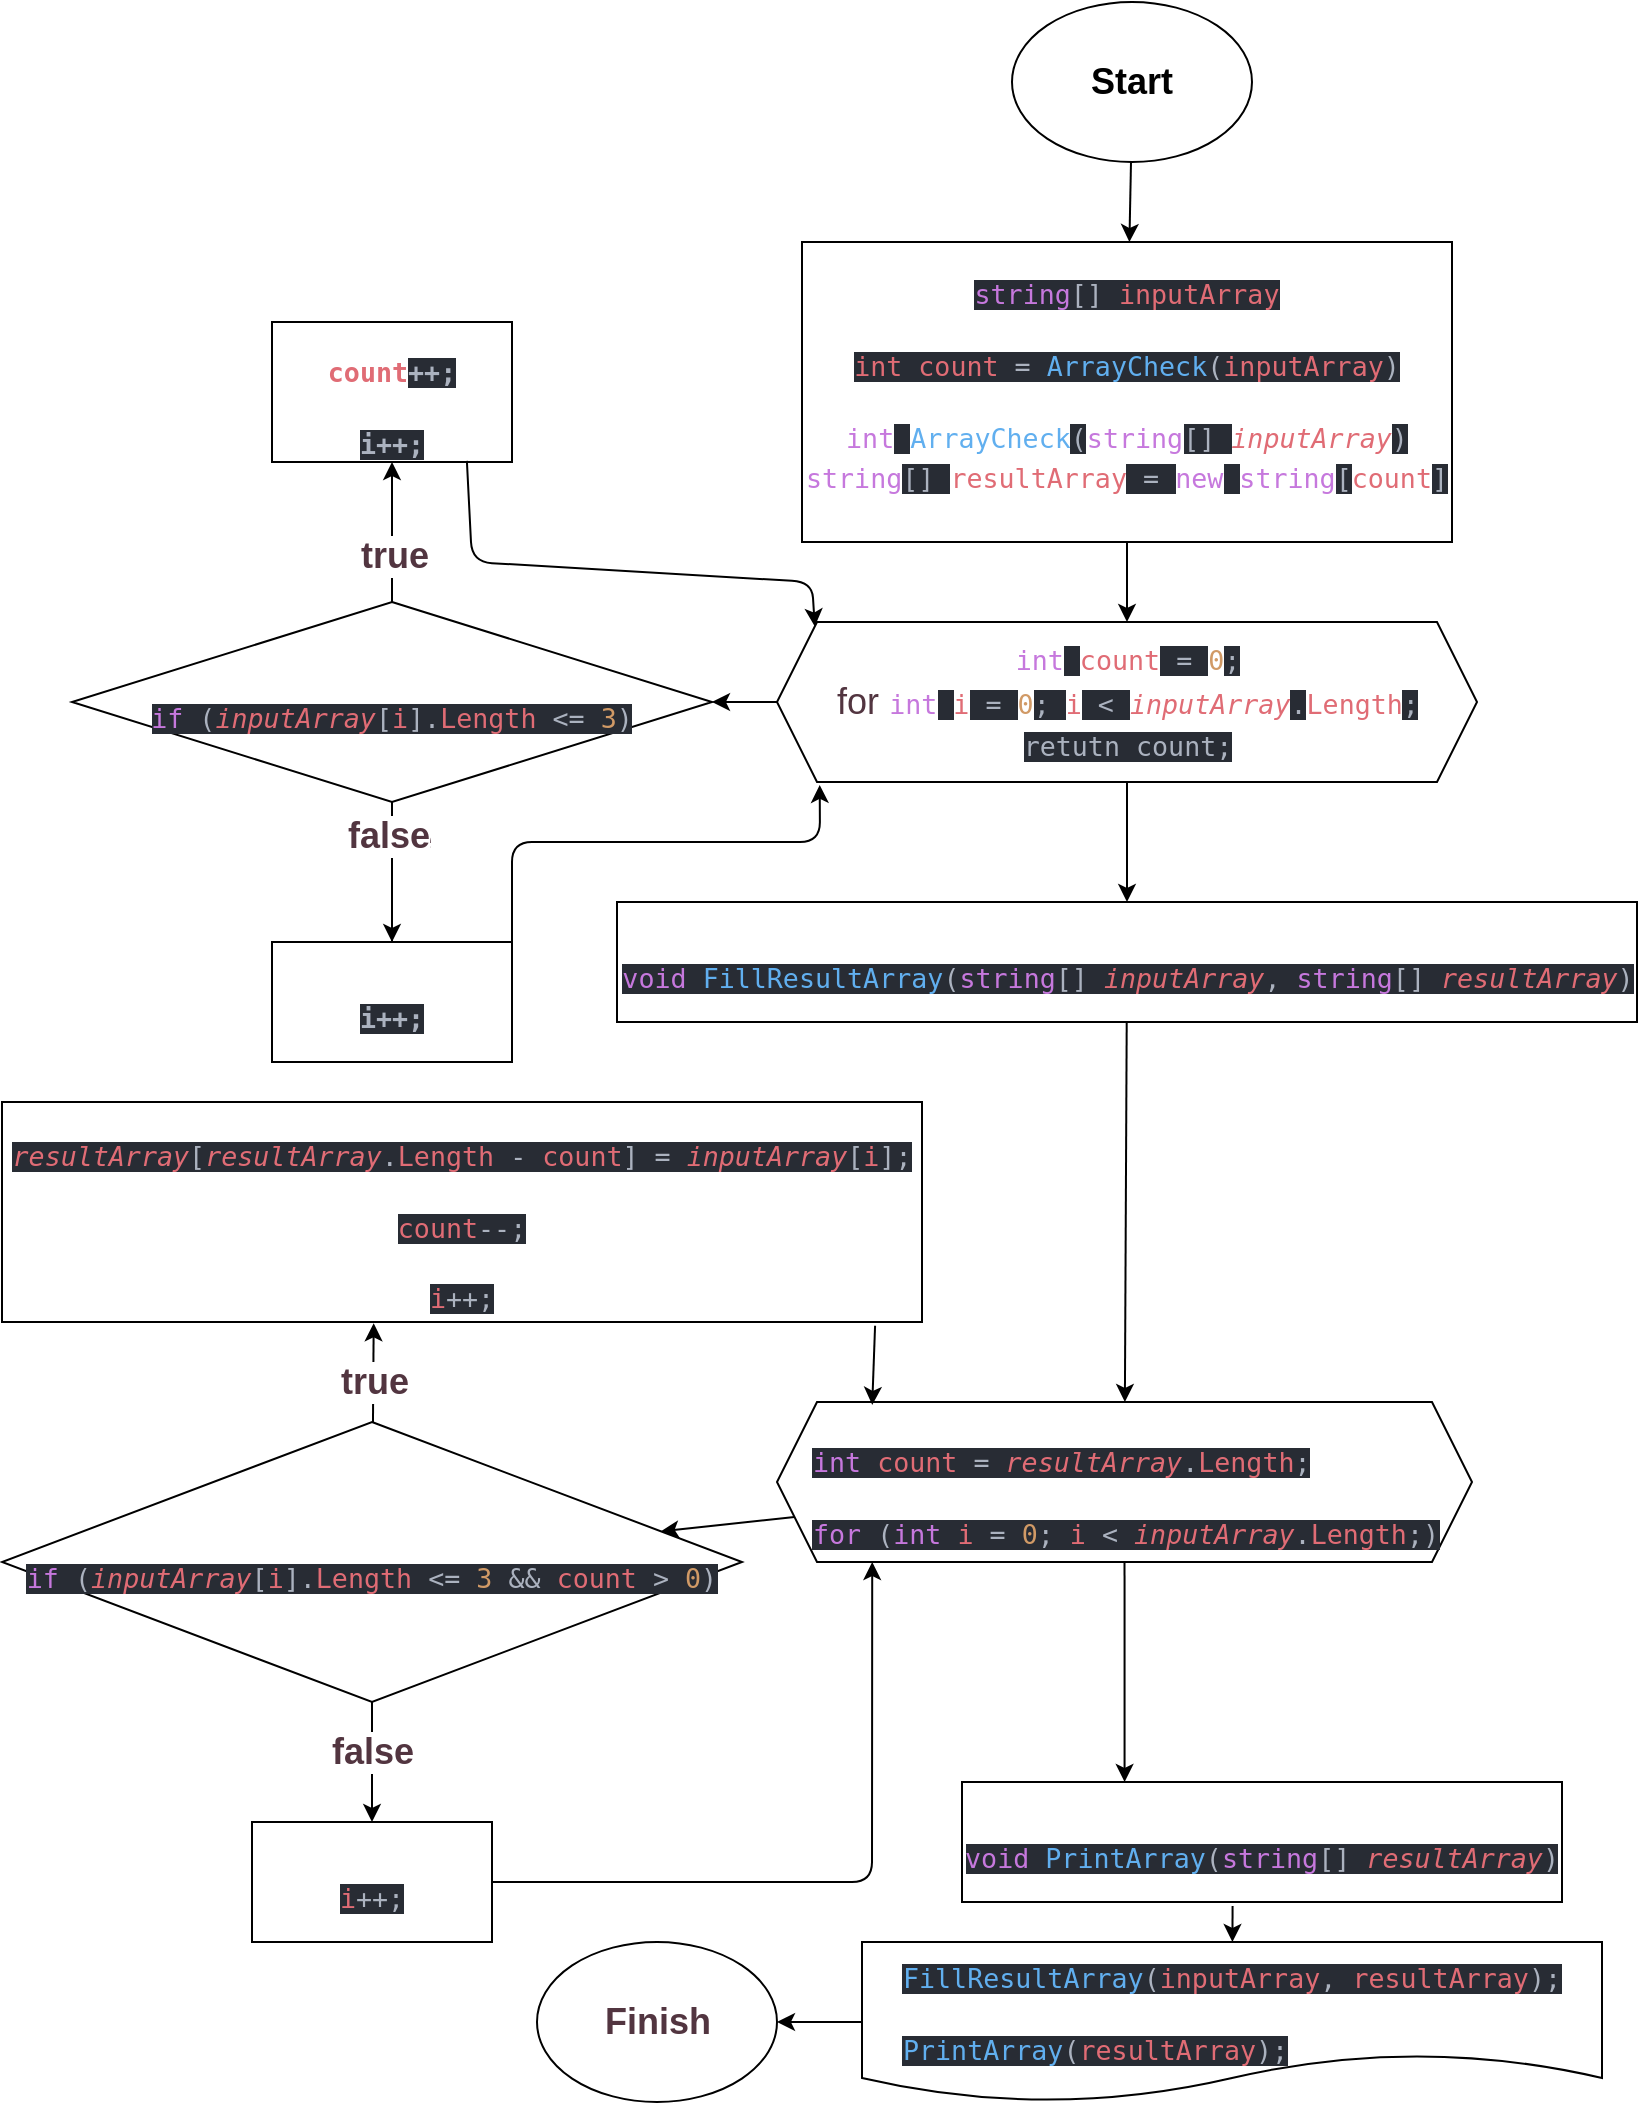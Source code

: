 <mxfile>
    <diagram id="GdewEGm6CWDdLfYEHH-7" name="Page-1">
        <mxGraphModel dx="2154" dy="884" grid="1" gridSize="10" guides="1" tooltips="1" connect="1" arrows="1" fold="1" page="1" pageScale="1" pageWidth="850" pageHeight="1100" math="0" shadow="0">
            <root>
                <mxCell id="0"/>
                <mxCell id="1" parent="0"/>
                <mxCell id="4" value="" style="edgeStyle=none;html=1;fontSize=18;" edge="1" parent="1" source="2" target="3">
                    <mxGeometry relative="1" as="geometry"/>
                </mxCell>
                <mxCell id="2" value="&lt;font style=&quot;font-size: 18px;&quot;&gt;&lt;b&gt;Start&lt;/b&gt;&lt;/font&gt;" style="ellipse;whiteSpace=wrap;html=1;" vertex="1" parent="1">
                    <mxGeometry x="-335" width="120" height="80" as="geometry"/>
                </mxCell>
                <mxCell id="7" value="" style="edgeStyle=none;html=1;fontSize=18;fontColor=#523540;" edge="1" parent="1" source="3">
                    <mxGeometry relative="1" as="geometry">
                        <mxPoint x="-275.833" y="240" as="targetPoint"/>
                    </mxGeometry>
                </mxCell>
                <mxCell id="14" value="" style="edgeStyle=none;html=1;fontSize=18;fontColor=#523540;" edge="1" parent="1" source="3" target="13">
                    <mxGeometry relative="1" as="geometry"/>
                </mxCell>
                <mxCell id="3" value="&lt;p style=&quot;line-height: 0.5cm; margin-bottom: 0cm; background: transparent; color: rgb(0, 0, 0); font-size: medium;&quot;&gt;&lt;font color=&quot;#abb2bf&quot;&gt;&lt;font face=&quot;Droid Sans Mono, monospace, monospace&quot;&gt;&lt;font style=&quot;font-size: 10pt;&quot;&gt;&lt;span style=&quot;background: rgb(40, 44, 52);&quot;&gt;&lt;font color=&quot;#c678dd&quot;&gt;string&lt;/font&gt;[] &lt;font color=&quot;#e06c75&quot;&gt;inputArray&lt;/font&gt;&lt;/span&gt;&lt;/font&gt;&lt;/font&gt;&lt;/font&gt;&lt;/p&gt;&lt;p style=&quot;line-height: 0.5cm; margin-bottom: 0cm; background: transparent; color: rgb(0, 0, 0); font-size: medium;&quot;&gt;&lt;font color=&quot;#abb2bf&quot;&gt;&lt;font face=&quot;Droid Sans Mono, monospace, monospace&quot;&gt;&lt;font style=&quot;font-size: 10pt;&quot;&gt;&lt;span style=&quot;background: rgb(40, 44, 52);&quot;&gt;&lt;font color=&quot;#e06c75&quot;&gt;int count&lt;/font&gt; = &lt;font color=&quot;#61afef&quot;&gt;ArrayCheck&lt;/font&gt;(&lt;font color=&quot;#e06c75&quot;&gt;inputArray&lt;/font&gt;)&lt;/span&gt;&lt;/font&gt;&lt;/font&gt;&lt;/font&gt;&lt;/p&gt;&lt;p style=&quot;line-height: 0.5cm; margin-bottom: 0cm; background: transparent; color: rgb(0, 0, 0); font-size: medium;&quot;&gt;&lt;font style=&quot;font-family: &amp;quot;Droid Sans Mono&amp;quot;, monospace, monospace; font-size: 13.333px; text-align: start;&quot; color=&quot;#c678dd&quot;&gt;int&lt;/font&gt;&lt;span style=&quot;color: rgb(171, 178, 191); font-family: &amp;quot;Droid Sans Mono&amp;quot;, monospace, monospace; font-size: 13.333px; text-align: start; background-color: rgb(40, 44, 52);&quot;&gt;&amp;nbsp;&lt;/span&gt;&lt;font style=&quot;font-family: &amp;quot;Droid Sans Mono&amp;quot;, monospace, monospace; font-size: 13.333px; text-align: start;&quot; color=&quot;#61afef&quot;&gt;ArrayCheck&lt;/font&gt;&lt;span style=&quot;color: rgb(171, 178, 191); font-family: &amp;quot;Droid Sans Mono&amp;quot;, monospace, monospace; font-size: 13.333px; text-align: start; background-color: rgb(40, 44, 52);&quot;&gt;(&lt;/span&gt;&lt;font style=&quot;font-family: &amp;quot;Droid Sans Mono&amp;quot;, monospace, monospace; font-size: 13.333px; text-align: start;&quot; color=&quot;#c678dd&quot;&gt;string&lt;/font&gt;&lt;span style=&quot;color: rgb(171, 178, 191); font-family: &amp;quot;Droid Sans Mono&amp;quot;, monospace, monospace; font-size: 13.333px; text-align: start; background-color: rgb(40, 44, 52);&quot;&gt;[]&amp;nbsp;&lt;/span&gt;&lt;font style=&quot;font-family: &amp;quot;Droid Sans Mono&amp;quot;, monospace, monospace; font-size: 13.333px; text-align: start;&quot; color=&quot;#e06c75&quot;&gt;&lt;i&gt;inputArray&lt;/i&gt;&lt;/font&gt;&lt;span style=&quot;color: rgb(171, 178, 191); font-family: &amp;quot;Droid Sans Mono&amp;quot;, monospace, monospace; font-size: 13.333px; text-align: start; background-color: rgb(40, 44, 52);&quot;&gt;)&lt;br&gt;&lt;/span&gt;&lt;font style=&quot;font-family: &amp;quot;Droid Sans Mono&amp;quot;, monospace, monospace; font-size: 13.333px; text-align: start;&quot; color=&quot;#c678dd&quot;&gt;string&lt;/font&gt;&lt;span style=&quot;color: rgb(171, 178, 191); font-family: &amp;quot;Droid Sans Mono&amp;quot;, monospace, monospace; font-size: 13.333px; text-align: start; background-color: rgb(40, 44, 52);&quot;&gt;[]&amp;nbsp;&lt;/span&gt;&lt;font style=&quot;font-family: &amp;quot;Droid Sans Mono&amp;quot;, monospace, monospace; font-size: 13.333px; text-align: start;&quot; color=&quot;#e06c75&quot;&gt;resultArray&lt;/font&gt;&lt;span style=&quot;color: rgb(171, 178, 191); font-family: &amp;quot;Droid Sans Mono&amp;quot;, monospace, monospace; font-size: 13.333px; text-align: start; background-color: rgb(40, 44, 52);&quot;&gt;&amp;nbsp;=&amp;nbsp;&lt;/span&gt;&lt;font style=&quot;font-family: &amp;quot;Droid Sans Mono&amp;quot;, monospace, monospace; font-size: 13.333px; text-align: start;&quot; color=&quot;#c678dd&quot;&gt;new&lt;/font&gt;&lt;span style=&quot;color: rgb(171, 178, 191); font-family: &amp;quot;Droid Sans Mono&amp;quot;, monospace, monospace; font-size: 13.333px; text-align: start; background-color: rgb(40, 44, 52);&quot;&gt;&amp;nbsp;&lt;/span&gt;&lt;font style=&quot;font-family: &amp;quot;Droid Sans Mono&amp;quot;, monospace, monospace; font-size: 13.333px; text-align: start;&quot; color=&quot;#c678dd&quot;&gt;string&lt;/font&gt;&lt;span style=&quot;color: rgb(171, 178, 191); font-family: &amp;quot;Droid Sans Mono&amp;quot;, monospace, monospace; font-size: 13.333px; text-align: start; background-color: rgb(40, 44, 52);&quot;&gt;[&lt;/span&gt;&lt;font style=&quot;font-family: &amp;quot;Droid Sans Mono&amp;quot;, monospace, monospace; font-size: 13.333px; text-align: start;&quot; color=&quot;#e06c75&quot;&gt;count&lt;/font&gt;&lt;span style=&quot;color: rgb(171, 178, 191); font-family: &amp;quot;Droid Sans Mono&amp;quot;, monospace, monospace; font-size: 13.333px; text-align: start; background-color: rgb(40, 44, 52);&quot;&gt;]&lt;/span&gt;&lt;/p&gt;&lt;font style=&quot;font-family: &amp;quot;Droid Sans Mono&amp;quot;, monospace, monospace; font-size: 13.333px; text-align: start;&quot; color=&quot;#c678dd&quot;&gt;&lt;br&gt;&lt;/font&gt;" style="rounded=0;whiteSpace=wrap;html=1;fontSize=18;align=center;" vertex="1" parent="1">
                    <mxGeometry x="-440" y="120" width="325" height="150" as="geometry"/>
                </mxCell>
                <mxCell id="28" value="" style="edgeStyle=none;html=1;fontSize=18;fontColor=#523540;fillColor=#FF0000;" edge="1" parent="1" source="10" target="26">
                    <mxGeometry relative="1" as="geometry"/>
                </mxCell>
                <mxCell id="29" value="&lt;b&gt;true&lt;/b&gt;" style="edgeLabel;html=1;align=center;verticalAlign=middle;resizable=0;points=[];fontSize=18;fontColor=#523540;" vertex="1" connectable="0" parent="28">
                    <mxGeometry x="-0.329" y="-1" relative="1" as="geometry">
                        <mxPoint as="offset"/>
                    </mxGeometry>
                </mxCell>
                <mxCell id="31" value="" style="edgeStyle=none;html=1;fontSize=18;fontColor=#523540;fillColor=#FF0000;" edge="1" parent="1" source="10" target="27">
                    <mxGeometry relative="1" as="geometry"/>
                </mxCell>
                <mxCell id="32" value="&lt;b&gt;false&lt;/b&gt;" style="edgeLabel;html=1;align=center;verticalAlign=middle;resizable=0;points=[];fontSize=18;fontColor=#523540;" vertex="1" connectable="0" parent="31">
                    <mxGeometry x="-0.465" y="-1" relative="1" as="geometry">
                        <mxPoint as="offset"/>
                    </mxGeometry>
                </mxCell>
                <mxCell id="10" value="&lt;p style=&quot;line-height: 0.5cm; margin-bottom: 0cm; background: transparent; color: rgb(0, 0, 0); font-size: medium;&quot;&gt;&lt;font color=&quot;#abb2bf&quot;&gt;&lt;font face=&quot;Droid Sans Mono, monospace, monospace&quot;&gt;&lt;font style=&quot;font-size: 10pt;&quot;&gt;&lt;span style=&quot;background: rgb(40, 44, 52);&quot;&gt;&lt;font color=&quot;#c678dd&quot;&gt;&lt;br&gt;&lt;/font&gt;&lt;/span&gt;&lt;/font&gt;&lt;/font&gt;&lt;/font&gt;&lt;/p&gt;&lt;p style=&quot;line-height: 0.5cm; margin-bottom: 0cm; background: transparent; color: rgb(0, 0, 0); font-size: medium;&quot;&gt;&lt;font color=&quot;#abb2bf&quot;&gt;&lt;font face=&quot;Droid Sans Mono, monospace, monospace&quot;&gt;&lt;font style=&quot;font-size: 10pt;&quot;&gt;&lt;span style=&quot;background: rgb(40, 44, 52);&quot;&gt;&lt;font color=&quot;#c678dd&quot;&gt;if&lt;/font&gt; (&lt;font color=&quot;#e06c75&quot;&gt;&lt;i&gt;inputArray&lt;/i&gt;&lt;/font&gt;[&lt;font color=&quot;#e06c75&quot;&gt;i&lt;/font&gt;].&lt;font color=&quot;#e06c75&quot;&gt;Length&lt;/font&gt; &amp;lt;= &lt;font color=&quot;#d19a66&quot;&gt;3&lt;/font&gt;)&lt;/span&gt;&lt;/font&gt;&lt;/font&gt;&lt;/font&gt;&lt;/p&gt;&lt;p style=&quot;line-height: 0.5cm; margin-bottom: 0cm; background: transparent; color: rgb(0, 0, 0); font-size: medium;&quot;&gt;&lt;br&gt;&lt;/p&gt;" style="rhombus;whiteSpace=wrap;html=1;fontSize=18;fontColor=#523540;align=center;" vertex="1" parent="1">
                    <mxGeometry x="-805" y="300" width="320" height="100" as="geometry"/>
                </mxCell>
                <mxCell id="15" value="" style="edgeStyle=none;html=1;fontSize=18;fontColor=#523540;" edge="1" parent="1" source="13" target="10">
                    <mxGeometry relative="1" as="geometry"/>
                </mxCell>
                <mxCell id="40" value="" style="edgeStyle=none;html=1;fontSize=18;fontColor=#523540;fillColor=#FF0000;" edge="1" parent="1" source="13" target="19">
                    <mxGeometry relative="1" as="geometry"/>
                </mxCell>
                <mxCell id="13" value="&lt;font style=&quot;font-size: 10pt; font-family: &amp;quot;Droid Sans Mono&amp;quot;, monospace, monospace; text-align: start;&quot; color=&quot;#c678dd&quot;&gt;int&lt;/font&gt;&lt;span style=&quot;background-color: rgb(40, 44, 52); font-size: 10pt; font-family: &amp;quot;Droid Sans Mono&amp;quot;, monospace, monospace; color: rgb(171, 178, 191); text-align: start;&quot;&gt; &lt;/span&gt;&lt;font style=&quot;font-size: 10pt; font-family: &amp;quot;Droid Sans Mono&amp;quot;, monospace, monospace; text-align: start;&quot; color=&quot;#e06c75&quot;&gt;count&lt;/font&gt;&lt;span style=&quot;background-color: rgb(40, 44, 52); font-size: 10pt; font-family: &amp;quot;Droid Sans Mono&amp;quot;, monospace, monospace; color: rgb(171, 178, 191); text-align: start;&quot;&gt; = &lt;/span&gt;&lt;font style=&quot;font-size: 10pt; font-family: &amp;quot;Droid Sans Mono&amp;quot;, monospace, monospace; text-align: start;&quot; color=&quot;#d19a66&quot;&gt;0&lt;/font&gt;&lt;span style=&quot;background-color: rgb(40, 44, 52); font-size: 10pt; font-family: &amp;quot;Droid Sans Mono&amp;quot;, monospace, monospace; color: rgb(171, 178, 191); text-align: start;&quot;&gt;;&lt;br&gt;&lt;/span&gt;for&amp;nbsp;&lt;font style=&quot;font-size: 10pt; font-family: &amp;quot;Droid Sans Mono&amp;quot;, monospace, monospace; text-align: start;&quot; color=&quot;#c678dd&quot;&gt;int&lt;/font&gt;&lt;span style=&quot;background-color: rgb(40, 44, 52); font-size: 10pt; font-family: &amp;quot;Droid Sans Mono&amp;quot;, monospace, monospace; color: rgb(171, 178, 191); text-align: start;&quot;&gt; &lt;/span&gt;&lt;font style=&quot;font-size: 10pt; font-family: &amp;quot;Droid Sans Mono&amp;quot;, monospace, monospace; text-align: start;&quot; color=&quot;#e06c75&quot;&gt;i&lt;/font&gt;&lt;span style=&quot;background-color: rgb(40, 44, 52); font-size: 10pt; font-family: &amp;quot;Droid Sans Mono&amp;quot;, monospace, monospace; color: rgb(171, 178, 191); text-align: start;&quot;&gt; = &lt;/span&gt;&lt;font style=&quot;font-size: 10pt; font-family: &amp;quot;Droid Sans Mono&amp;quot;, monospace, monospace; text-align: start;&quot; color=&quot;#d19a66&quot;&gt;0&lt;/font&gt;&lt;span style=&quot;background-color: rgb(40, 44, 52); font-size: 10pt; font-family: &amp;quot;Droid Sans Mono&amp;quot;, monospace, monospace; color: rgb(171, 178, 191); text-align: start;&quot;&gt;; &lt;/span&gt;&lt;font style=&quot;font-size: 10pt; font-family: &amp;quot;Droid Sans Mono&amp;quot;, monospace, monospace; text-align: start;&quot; color=&quot;#e06c75&quot;&gt;i&lt;/font&gt;&lt;span style=&quot;background-color: rgb(40, 44, 52); font-size: 10pt; font-family: &amp;quot;Droid Sans Mono&amp;quot;, monospace, monospace; color: rgb(171, 178, 191); text-align: start;&quot;&gt; &amp;lt; &lt;/span&gt;&lt;font style=&quot;font-size: 10pt; font-family: &amp;quot;Droid Sans Mono&amp;quot;, monospace, monospace; text-align: start;&quot; color=&quot;#e06c75&quot;&gt;&lt;i&gt;inputArray&lt;/i&gt;&lt;/font&gt;&lt;span style=&quot;background-color: rgb(40, 44, 52); font-size: 10pt; font-family: &amp;quot;Droid Sans Mono&amp;quot;, monospace, monospace; color: rgb(171, 178, 191); text-align: start;&quot;&gt;.&lt;/span&gt;&lt;font style=&quot;font-size: 10pt; font-family: &amp;quot;Droid Sans Mono&amp;quot;, monospace, monospace; text-align: start;&quot; color=&quot;#e06c75&quot;&gt;Length&lt;/font&gt;&lt;span style=&quot;background-color: rgb(40, 44, 52); font-size: 10pt; font-family: &amp;quot;Droid Sans Mono&amp;quot;, monospace, monospace; color: rgb(171, 178, 191); text-align: start;&quot;&gt;;&lt;br&gt;&lt;/span&gt;&lt;span style=&quot;background-color: rgb(40, 44, 52); font-size: 10pt; font-family: &amp;quot;Droid Sans Mono&amp;quot;, monospace, monospace; color: rgb(171, 178, 191); text-align: start;&quot;&gt;retutn count;&lt;br&gt;&lt;/span&gt;" style="shape=hexagon;perimeter=hexagonPerimeter2;whiteSpace=wrap;html=1;fixedSize=1;fontSize=18;fontColor=#523540;" vertex="1" parent="1">
                    <mxGeometry x="-452.5" y="310" width="350" height="80" as="geometry"/>
                </mxCell>
                <mxCell id="24" value="" style="edgeStyle=none;html=1;fontSize=18;fontColor=#523540;fillColor=#FF0000;" edge="1" parent="1" source="19" target="23">
                    <mxGeometry relative="1" as="geometry"/>
                </mxCell>
                <mxCell id="19" value="&lt;p style=&quot;line-height: 0.5cm; margin-bottom: 0cm; background: transparent; color: rgb(0, 0, 0); font-size: medium; text-align: start;&quot;&gt;&lt;font color=&quot;#abb2bf&quot;&gt;&lt;font face=&quot;Droid Sans Mono, monospace, monospace&quot;&gt;&lt;font style=&quot;font-size: 10pt;&quot;&gt;&lt;span style=&quot;background: rgb(40, 44, 52);&quot;&gt;&lt;font color=&quot;#c678dd&quot;&gt;void&lt;/font&gt; &lt;font color=&quot;#61afef&quot;&gt;FillResultArray&lt;/font&gt;(&lt;font color=&quot;#c678dd&quot;&gt;string&lt;/font&gt;[] &lt;font color=&quot;#e06c75&quot;&gt;&lt;i&gt;inputArray&lt;/i&gt;&lt;/font&gt;, &lt;font color=&quot;#c678dd&quot;&gt;string&lt;/font&gt;[] &lt;font color=&quot;#e06c75&quot;&gt;&lt;i&gt;resultArray&lt;/i&gt;&lt;/font&gt;)&lt;/span&gt;&lt;/font&gt;&lt;/font&gt;&lt;/font&gt;&lt;/p&gt;" style="rounded=0;whiteSpace=wrap;html=1;fontSize=18;fontColor=#523540;" vertex="1" parent="1">
                    <mxGeometry x="-532.5" y="450" width="510" height="60" as="geometry"/>
                </mxCell>
                <mxCell id="43" value="" style="edgeStyle=none;html=1;fontSize=18;fontColor=#523540;fillColor=#FF0000;entryX=0.404;entryY=1.006;entryDx=0;entryDy=0;entryPerimeter=0;" edge="1" parent="1" source="22" target="42">
                    <mxGeometry relative="1" as="geometry">
                        <mxPoint x="-655" y="690" as="targetPoint"/>
                    </mxGeometry>
                </mxCell>
                <mxCell id="44" value="&lt;b&gt;true&lt;/b&gt;" style="edgeLabel;html=1;align=center;verticalAlign=middle;resizable=0;points=[];fontSize=18;fontColor=#523540;" vertex="1" connectable="0" parent="43">
                    <mxGeometry x="-0.555" y="-1" relative="1" as="geometry">
                        <mxPoint x="-1" y="-9" as="offset"/>
                    </mxGeometry>
                </mxCell>
                <mxCell id="46" value="" style="edgeStyle=none;html=1;fontSize=18;fontColor=#523540;fillColor=#FF0000;" edge="1" parent="1" source="22" target="45">
                    <mxGeometry relative="1" as="geometry"/>
                </mxCell>
                <mxCell id="47" value="&lt;b&gt;false&lt;/b&gt;" style="edgeLabel;html=1;align=center;verticalAlign=middle;resizable=0;points=[];fontSize=18;fontColor=#523540;" vertex="1" connectable="0" parent="46">
                    <mxGeometry x="-0.493" relative="1" as="geometry">
                        <mxPoint y="10" as="offset"/>
                    </mxGeometry>
                </mxCell>
                <mxCell id="22" value="&lt;p style=&quot;line-height: 0.5cm; margin-bottom: 0cm; background: transparent; color: rgb(0, 0, 0); font-size: medium;&quot;&gt;&lt;font color=&quot;#abb2bf&quot;&gt;&lt;font face=&quot;Droid Sans Mono, monospace, monospace&quot;&gt;&lt;font style=&quot;font-size: 10pt;&quot;&gt;&lt;span style=&quot;background: rgb(40, 44, 52);&quot;&gt;&lt;font color=&quot;#c678dd&quot;&gt;if&lt;/font&gt; (&lt;font color=&quot;#e06c75&quot;&gt;&lt;i&gt;inputArray&lt;/i&gt;&lt;/font&gt;[&lt;font color=&quot;#e06c75&quot;&gt;i&lt;/font&gt;].&lt;font color=&quot;#e06c75&quot;&gt;Length&lt;/font&gt; &amp;lt;= &lt;font color=&quot;#d19a66&quot;&gt;3&lt;/font&gt; &amp;amp;&amp;amp; &lt;font color=&quot;#e06c75&quot;&gt;count&lt;/font&gt; &amp;gt; &lt;font color=&quot;#d19a66&quot;&gt;0&lt;/font&gt;)&lt;/span&gt;&lt;/font&gt;&lt;/font&gt;&lt;/font&gt;&lt;/p&gt;" style="rhombus;whiteSpace=wrap;html=1;fontSize=18;fontColor=#523540;align=center;" vertex="1" parent="1">
                    <mxGeometry x="-840" y="710" width="370" height="140" as="geometry"/>
                </mxCell>
                <mxCell id="41" value="" style="edgeStyle=none;html=1;fontSize=18;fontColor=#523540;fillColor=#FF0000;" edge="1" parent="1" source="23" target="22">
                    <mxGeometry relative="1" as="geometry"/>
                </mxCell>
                <mxCell id="55" value="" style="edgeStyle=none;html=1;fontSize=18;fontColor=#523540;fillColor=#FF0000;entryX=0.271;entryY=0;entryDx=0;entryDy=0;entryPerimeter=0;" edge="1" parent="1" source="23" target="53">
                    <mxGeometry relative="1" as="geometry"/>
                </mxCell>
                <mxCell id="23" value="&lt;p style=&quot;line-height: 0.5cm; margin-bottom: 0cm; background: transparent; color: rgb(0, 0, 0); font-size: medium; text-align: start;&quot;&gt;&lt;font color=&quot;#abb2bf&quot;&gt;&lt;font face=&quot;Droid Sans Mono, monospace, monospace&quot;&gt;&lt;font style=&quot;font-size: 10pt;&quot;&gt;&lt;span style=&quot;background: rgb(40, 44, 52);&quot;&gt;&lt;font color=&quot;#c678dd&quot;&gt;int&lt;/font&gt; &lt;font color=&quot;#e06c75&quot;&gt;count&lt;/font&gt; = &lt;font color=&quot;#e06c75&quot;&gt;&lt;i&gt;resultArray&lt;/i&gt;&lt;/font&gt;.&lt;font color=&quot;#e06c75&quot;&gt;Length&lt;/font&gt;;&lt;/span&gt;&lt;/font&gt;&lt;/font&gt;&lt;/font&gt;&lt;/p&gt;&lt;p style=&quot;line-height: 0.5cm; margin-bottom: 0cm; background: transparent; color: rgb(0, 0, 0); font-size: medium; text-align: start;&quot;&gt;&lt;font color=&quot;#abb2bf&quot;&gt;&lt;font face=&quot;Droid Sans Mono, monospace, monospace&quot;&gt;&lt;font style=&quot;font-size: 10pt;&quot;&gt;&lt;span style=&quot;background: rgb(40, 44, 52);&quot;&gt;&lt;font color=&quot;#c678dd&quot;&gt;for&lt;/font&gt; (&lt;font color=&quot;#c678dd&quot;&gt;int&lt;/font&gt; &lt;font color=&quot;#e06c75&quot;&gt;i&lt;/font&gt; = &lt;font color=&quot;#d19a66&quot;&gt;0&lt;/font&gt;; &lt;font color=&quot;#e06c75&quot;&gt;i&lt;/font&gt; &amp;lt; &lt;font color=&quot;#e06c75&quot;&gt;&lt;i&gt;inputArray&lt;/i&gt;&lt;/font&gt;.&lt;font color=&quot;#e06c75&quot;&gt;Length&lt;/font&gt;;)&lt;/span&gt;&lt;/font&gt;&lt;/font&gt;&lt;/font&gt;&lt;/p&gt;" style="shape=hexagon;perimeter=hexagonPerimeter2;whiteSpace=wrap;html=1;fixedSize=1;fontSize=18;fontColor=#523540;" vertex="1" parent="1">
                    <mxGeometry x="-452.5" y="700" width="347.5" height="80" as="geometry"/>
                </mxCell>
                <mxCell id="26" value="&lt;p style=&quot;background: transparent; line-height: 0.5cm; margin-bottom: 0cm; color: rgb(0, 0, 0); font-size: medium;&quot;&gt;&lt;b&gt;&lt;font style=&quot;font-size: 10pt; font-family: &amp;quot;Droid Sans Mono&amp;quot;, monospace, monospace;&quot; color=&quot;#e06c75&quot;&gt;count&lt;/font&gt;&lt;span style=&quot;background-color: rgb(40, 44, 52); font-size: 10pt; font-family: &amp;quot;Droid Sans Mono&amp;quot;, monospace, monospace; color: rgb(171, 178, 191);&quot;&gt;++;&lt;/span&gt;&lt;br&gt;&lt;/b&gt;&lt;/p&gt;&lt;p style=&quot;background: transparent; line-height: 0.5cm; margin-bottom: 0cm; color: rgb(0, 0, 0); font-size: medium;&quot;&gt;&lt;span style=&quot;background-color: rgb(40, 44, 52); font-size: 10pt; font-family: &amp;quot;Droid Sans Mono&amp;quot;, monospace, monospace; color: rgb(171, 178, 191);&quot;&gt;&lt;b&gt;i++;&lt;/b&gt;&lt;/span&gt;&lt;/p&gt;" style="rounded=0;whiteSpace=wrap;html=1;fontSize=18;fontColor=#523540;" vertex="1" parent="1">
                    <mxGeometry x="-705" y="160" width="120" height="70" as="geometry"/>
                </mxCell>
                <mxCell id="34" value="" style="edgeStyle=none;html=1;fontSize=18;fontColor=#523540;fillColor=#FF0000;endArrow=none;" edge="1" parent="1" source="10" target="27">
                    <mxGeometry relative="1" as="geometry">
                        <mxPoint x="-547.835" y="420.438" as="sourcePoint"/>
                        <mxPoint x="-316.2" y="600" as="targetPoint"/>
                    </mxGeometry>
                </mxCell>
                <mxCell id="35" value="&lt;b&gt;false&lt;/b&gt;" style="edgeLabel;html=1;align=center;verticalAlign=middle;resizable=0;points=[];fontSize=18;fontColor=#523540;" vertex="1" connectable="0" parent="34">
                    <mxGeometry x="-0.523" y="-2" relative="1" as="geometry">
                        <mxPoint as="offset"/>
                    </mxGeometry>
                </mxCell>
                <mxCell id="27" value="&lt;p style=&quot;background: transparent; line-height: 0.5cm; margin-bottom: 0cm; color: rgb(0, 0, 0); font-size: medium;&quot;&gt;&lt;span style=&quot;background-color: rgb(40, 44, 52); color: rgb(171, 178, 191); font-family: &amp;quot;Droid Sans Mono&amp;quot;, monospace, monospace; font-size: 10pt;&quot;&gt;&lt;b&gt;i++;&lt;/b&gt;&lt;/span&gt;&lt;br&gt;&lt;/p&gt;" style="rounded=0;whiteSpace=wrap;html=1;fontSize=18;fontColor=#523540;" vertex="1" parent="1">
                    <mxGeometry x="-705" y="470" width="120" height="60" as="geometry"/>
                </mxCell>
                <mxCell id="36" value="" style="endArrow=classic;html=1;fontSize=18;fontColor=#523540;fillColor=#FF0000;exitX=0.812;exitY=0.992;exitDx=0;exitDy=0;entryX=0.054;entryY=0.028;entryDx=0;entryDy=0;entryPerimeter=0;exitPerimeter=0;" edge="1" parent="1" source="26" target="13">
                    <mxGeometry width="50" height="50" relative="1" as="geometry">
                        <mxPoint x="-275" y="350" as="sourcePoint"/>
                        <mxPoint x="-505" y="240" as="targetPoint"/>
                        <Array as="points">
                            <mxPoint x="-605" y="280"/>
                            <mxPoint x="-435" y="290"/>
                        </Array>
                    </mxGeometry>
                </mxCell>
                <mxCell id="37" value="" style="endArrow=classic;html=1;fontSize=18;fontColor=#523540;fillColor=#FF0000;entryX=0.061;entryY=1.018;entryDx=0;entryDy=0;entryPerimeter=0;exitX=1;exitY=0;exitDx=0;exitDy=0;" edge="1" parent="1" source="27" target="13">
                    <mxGeometry width="50" height="50" relative="1" as="geometry">
                        <mxPoint x="-575" y="490" as="sourcePoint"/>
                        <mxPoint x="-485" y="500" as="targetPoint"/>
                        <Array as="points">
                            <mxPoint x="-585" y="420"/>
                            <mxPoint x="-431" y="420"/>
                        </Array>
                    </mxGeometry>
                </mxCell>
                <mxCell id="42" value="&lt;p style=&quot;line-height: 0.5cm; margin-bottom: 0cm; background: transparent; color: rgb(0, 0, 0); font-size: medium;&quot;&gt;&lt;font color=&quot;#abb2bf&quot;&gt;&lt;font face=&quot;Droid Sans Mono, monospace, monospace&quot;&gt;&lt;font style=&quot;font-size: 10pt;&quot;&gt;&lt;span style=&quot;background: rgb(40, 44, 52);&quot;&gt;&lt;font color=&quot;#e06c75&quot;&gt;&lt;i&gt;resultArray&lt;/i&gt;&lt;/font&gt;[&lt;font color=&quot;#e06c75&quot;&gt;&lt;i&gt;resultArray&lt;/i&gt;&lt;/font&gt;.&lt;font color=&quot;#e06c75&quot;&gt;Length&lt;/font&gt; - &lt;font color=&quot;#e06c75&quot;&gt;count&lt;/font&gt;] = &lt;font color=&quot;#e06c75&quot;&gt;&lt;i&gt;inputArray&lt;/i&gt;&lt;/font&gt;[&lt;font color=&quot;#e06c75&quot;&gt;i&lt;/font&gt;];&lt;/span&gt;&lt;/font&gt;&lt;/font&gt;&lt;/font&gt;&lt;/p&gt;&lt;p style=&quot;line-height: 0.5cm; margin-bottom: 0cm; background: transparent; color: rgb(0, 0, 0); font-size: medium;&quot;&gt;&lt;font color=&quot;#abb2bf&quot;&gt;&lt;font face=&quot;Droid Sans Mono, monospace, monospace&quot;&gt;&lt;font style=&quot;font-size: 10pt;&quot;&gt;&lt;span style=&quot;background: rgb(40, 44, 52);&quot;&gt;&lt;font color=&quot;#e06c75&quot;&gt;count&lt;/font&gt;--;&lt;/span&gt;&lt;/font&gt;&lt;/font&gt;&lt;/font&gt;&lt;/p&gt;&lt;p style=&quot;line-height: 0.5cm; margin-bottom: 0cm; background: transparent; color: rgb(0, 0, 0); font-size: medium;&quot;&gt;&lt;font color=&quot;#abb2bf&quot;&gt;&lt;font face=&quot;Droid Sans Mono, monospace, monospace&quot;&gt;&lt;font style=&quot;font-size: 10pt;&quot;&gt;&lt;span style=&quot;background: rgb(40, 44, 52);&quot;&gt;&lt;font color=&quot;#e06c75&quot;&gt;i&lt;/font&gt;++;&lt;/span&gt;&lt;/font&gt;&lt;/font&gt;&lt;/font&gt;&lt;/p&gt;" style="rounded=0;whiteSpace=wrap;html=1;fontSize=18;fontColor=#523540;align=center;" vertex="1" parent="1">
                    <mxGeometry x="-840" y="550" width="460" height="110" as="geometry"/>
                </mxCell>
                <mxCell id="45" value="&lt;p style=&quot;line-height: 0.5cm; margin-bottom: 0cm; background: transparent; color: rgb(0, 0, 0); font-size: medium;&quot;&gt;&lt;font color=&quot;#abb2bf&quot;&gt;&lt;font face=&quot;Droid Sans Mono, monospace, monospace&quot;&gt;&lt;font style=&quot;font-size: 10pt;&quot;&gt;&lt;span style=&quot;background: rgb(40, 44, 52);&quot;&gt;&lt;font color=&quot;#e06c75&quot;&gt;i&lt;/font&gt;++;&lt;/span&gt;&lt;/font&gt;&lt;/font&gt;&lt;/font&gt;&lt;/p&gt;" style="rounded=0;whiteSpace=wrap;html=1;fontSize=18;fontColor=#523540;align=center;" vertex="1" parent="1">
                    <mxGeometry x="-715" y="910" width="120" height="60" as="geometry"/>
                </mxCell>
                <mxCell id="48" value="" style="endArrow=classic;html=1;fontSize=18;fontColor=#523540;fillColor=#FF0000;exitX=0.949;exitY=1.017;exitDx=0;exitDy=0;exitPerimeter=0;entryX=0.137;entryY=0.018;entryDx=0;entryDy=0;entryPerimeter=0;" edge="1" parent="1" source="42" target="23">
                    <mxGeometry width="50" height="50" relative="1" as="geometry">
                        <mxPoint x="-685" y="780" as="sourcePoint"/>
                        <mxPoint x="-635" y="730" as="targetPoint"/>
                    </mxGeometry>
                </mxCell>
                <mxCell id="50" value="" style="endArrow=classic;html=1;fontSize=18;fontColor=#523540;fillColor=#FF0000;exitX=1;exitY=0.5;exitDx=0;exitDy=0;entryX=0.137;entryY=1;entryDx=0;entryDy=0;entryPerimeter=0;" edge="1" parent="1" source="45" target="23">
                    <mxGeometry width="50" height="50" relative="1" as="geometry">
                        <mxPoint x="-475" y="830" as="sourcePoint"/>
                        <mxPoint x="-435" y="1010" as="targetPoint"/>
                        <Array as="points">
                            <mxPoint x="-405" y="940"/>
                        </Array>
                    </mxGeometry>
                </mxCell>
                <mxCell id="58" value="" style="edgeStyle=none;html=1;fontSize=18;fontColor=#523540;fillColor=#FF0000;exitX=0.451;exitY=1.034;exitDx=0;exitDy=0;exitPerimeter=0;" edge="1" parent="1" source="53" target="57">
                    <mxGeometry relative="1" as="geometry"/>
                </mxCell>
                <mxCell id="53" value="&lt;p style=&quot;line-height: 0.5cm; margin-bottom: 0cm; background: transparent; color: rgb(0, 0, 0); font-size: medium; text-align: start;&quot;&gt;&lt;font color=&quot;#abb2bf&quot;&gt;&lt;font face=&quot;Droid Sans Mono, monospace, monospace&quot;&gt;&lt;font style=&quot;font-size: 10pt;&quot;&gt;&lt;span style=&quot;background: rgb(40, 44, 52);&quot;&gt;&lt;font color=&quot;#c678dd&quot;&gt;void&lt;/font&gt; &lt;font color=&quot;#61afef&quot;&gt;PrintArray&lt;/font&gt;(&lt;font color=&quot;#c678dd&quot;&gt;string&lt;/font&gt;[] &lt;font color=&quot;#e06c75&quot;&gt;&lt;i&gt;resultArray&lt;/i&gt;&lt;/font&gt;)&lt;/span&gt;&lt;/font&gt;&lt;/font&gt;&lt;/font&gt;&lt;/p&gt;" style="rounded=0;whiteSpace=wrap;html=1;fontSize=18;fontColor=#523540;" vertex="1" parent="1">
                    <mxGeometry x="-360" y="890" width="300" height="60" as="geometry"/>
                </mxCell>
                <mxCell id="60" value="" style="edgeStyle=none;html=1;fontSize=18;fontColor=#523540;fillColor=#FF0000;" edge="1" parent="1" source="57" target="59">
                    <mxGeometry relative="1" as="geometry"/>
                </mxCell>
                <mxCell id="57" value="&lt;p style=&quot;line-height: 0.5cm; margin-bottom: 0cm; background: transparent; color: rgb(0, 0, 0); font-size: medium; text-align: start;&quot;&gt;&lt;font color=&quot;#abb2bf&quot;&gt;&lt;font face=&quot;Droid Sans Mono, monospace, monospace&quot;&gt;&lt;font style=&quot;font-size: 10pt;&quot;&gt;&lt;span style=&quot;background: rgb(40, 44, 52);&quot;&gt;&lt;font color=&quot;#61afef&quot;&gt;FillResultArray&lt;/font&gt;(&lt;font color=&quot;#e06c75&quot;&gt;inputArray&lt;/font&gt;, &lt;font color=&quot;#e06c75&quot;&gt;resultArray&lt;/font&gt;);&lt;/span&gt;&lt;/font&gt;&lt;/font&gt;&lt;/font&gt;&lt;/p&gt;&lt;p style=&quot;line-height: 0.5cm; margin-bottom: 0cm; background: transparent; color: rgb(0, 0, 0); font-size: medium; text-align: start;&quot;&gt;&lt;font color=&quot;#abb2bf&quot;&gt;&lt;font face=&quot;Droid Sans Mono, monospace, monospace&quot;&gt;&lt;font style=&quot;font-size: 10pt;&quot;&gt;&lt;span style=&quot;background: rgb(40, 44, 52);&quot;&gt;&lt;font color=&quot;#61afef&quot;&gt;PrintArray&lt;/font&gt;(&lt;font color=&quot;#e06c75&quot;&gt;resultArray&lt;/font&gt;);&lt;/span&gt;&lt;/font&gt;&lt;/font&gt;&lt;/font&gt;&lt;/p&gt;" style="shape=document;whiteSpace=wrap;html=1;boundedLbl=1;fontSize=18;fontColor=#523540;" vertex="1" parent="1">
                    <mxGeometry x="-410" y="970" width="370" height="80" as="geometry"/>
                </mxCell>
                <mxCell id="59" value="&lt;b&gt;Finish&lt;/b&gt;" style="ellipse;whiteSpace=wrap;html=1;fontSize=18;fontColor=#523540;" vertex="1" parent="1">
                    <mxGeometry x="-572.5" y="970" width="120" height="80" as="geometry"/>
                </mxCell>
            </root>
        </mxGraphModel>
    </diagram>
</mxfile>